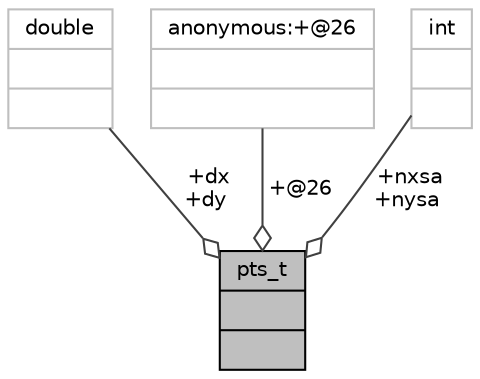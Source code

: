 digraph "pts_t"
{
 // INTERACTIVE_SVG=YES
  bgcolor="transparent";
  edge [fontname="Helvetica",fontsize="10",labelfontname="Helvetica",labelfontsize="10"];
  node [fontname="Helvetica",fontsize="10",shape=record];
  Node141 [label="{pts_t\n||}",height=0.2,width=0.4,color="black", fillcolor="grey75", style="filled", fontcolor="black"];
  Node142 -> Node141 [color="grey25",fontsize="10",style="solid",label=" +dx\n+dy" ,arrowhead="odiamond",fontname="Helvetica"];
  Node142 [label="{double\n||}",height=0.2,width=0.4,color="grey75"];
  Node143 -> Node141 [color="grey25",fontsize="10",style="solid",label=" +@26" ,arrowhead="odiamond",fontname="Helvetica"];
  Node143 [label="{anonymous:+@26\n||}",height=0.2,width=0.4,color="grey75"];
  Node144 -> Node141 [color="grey25",fontsize="10",style="solid",label=" +nxsa\n+nysa" ,arrowhead="odiamond",fontname="Helvetica"];
  Node144 [label="{int\n||}",height=0.2,width=0.4,color="grey75"];
}
